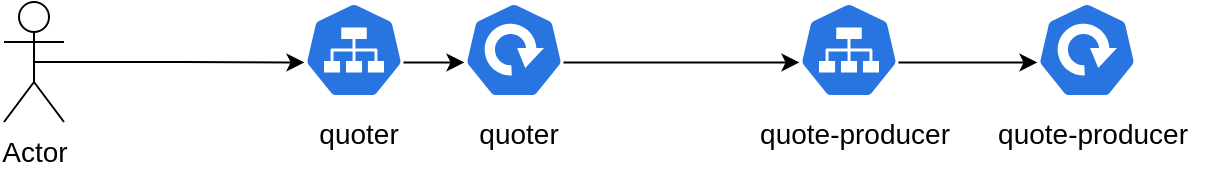 <mxfile version="20.2.7" type="device"><diagram id="UsskBK8pWVyKenuw_RIa" name="Page-1"><mxGraphModel dx="1226" dy="1129" grid="0" gridSize="10" guides="1" tooltips="1" connect="1" arrows="1" fold="1" page="1" pageScale="1" pageWidth="1169" pageHeight="827" math="0" shadow="0"><root><mxCell id="0"/><mxCell id="1" parent="0"/><mxCell id="cwfc2bNWTaFjf5w9--eq-19" style="edgeStyle=orthogonalEdgeStyle;rounded=0;orthogonalLoop=1;jettySize=auto;html=1;exitX=0.5;exitY=0.5;exitDx=0;exitDy=0;exitPerimeter=0;entryX=0.005;entryY=0.63;entryDx=0;entryDy=0;entryPerimeter=0;fontSize=14;" edge="1" parent="1" source="cwfc2bNWTaFjf5w9--eq-1" target="cwfc2bNWTaFjf5w9--eq-2"><mxGeometry relative="1" as="geometry"/></mxCell><mxCell id="cwfc2bNWTaFjf5w9--eq-1" value="Actor" style="shape=umlActor;verticalLabelPosition=bottom;verticalAlign=top;html=1;outlineConnect=0;fontSize=14;" vertex="1" parent="1"><mxGeometry x="273" y="219" width="30" height="60" as="geometry"/></mxCell><mxCell id="cwfc2bNWTaFjf5w9--eq-10" value="" style="group;fontSize=14;" vertex="1" connectable="0" parent="1"><mxGeometry x="765" y="219" width="111" height="80" as="geometry"/></mxCell><mxCell id="cwfc2bNWTaFjf5w9--eq-7" value="" style="sketch=0;html=1;dashed=0;whitespace=wrap;fillColor=#2875E2;strokeColor=#ffffff;points=[[0.005,0.63,0],[0.1,0.2,0],[0.9,0.2,0],[0.5,0,0],[0.995,0.63,0],[0.72,0.99,0],[0.5,1,0],[0.28,0.99,0]];shape=mxgraph.kubernetes.icon;prIcon=deploy;fontSize=14;" vertex="1" parent="cwfc2bNWTaFjf5w9--eq-10"><mxGeometry x="24.5" width="50" height="48" as="geometry"/></mxCell><mxCell id="cwfc2bNWTaFjf5w9--eq-9" value="quote-producer" style="text;html=1;align=center;verticalAlign=middle;resizable=0;points=[];autosize=1;strokeColor=none;fillColor=none;fontSize=14;" vertex="1" parent="cwfc2bNWTaFjf5w9--eq-10"><mxGeometry x="-5" y="51" width="113" height="29" as="geometry"/></mxCell><mxCell id="cwfc2bNWTaFjf5w9--eq-11" value="" style="group;fontSize=14;" vertex="1" connectable="0" parent="1"><mxGeometry x="646" y="219" width="111" height="80" as="geometry"/></mxCell><mxCell id="cwfc2bNWTaFjf5w9--eq-6" value="" style="sketch=0;html=1;dashed=0;whitespace=wrap;fillColor=#2875E2;strokeColor=#ffffff;points=[[0.005,0.63,0],[0.1,0.2,0],[0.9,0.2,0],[0.5,0,0],[0.995,0.63,0],[0.72,0.99,0],[0.5,1,0],[0.28,0.99,0]];shape=mxgraph.kubernetes.icon;prIcon=svc;fontSize=14;" vertex="1" parent="cwfc2bNWTaFjf5w9--eq-11"><mxGeometry x="24.5" width="50" height="48" as="geometry"/></mxCell><mxCell id="cwfc2bNWTaFjf5w9--eq-8" value="quote-producer" style="text;html=1;align=center;verticalAlign=middle;resizable=0;points=[];autosize=1;strokeColor=none;fillColor=none;fontSize=14;" vertex="1" parent="cwfc2bNWTaFjf5w9--eq-11"><mxGeometry x="-5" y="51" width="113" height="29" as="geometry"/></mxCell><mxCell id="cwfc2bNWTaFjf5w9--eq-12" value="" style="group;fontSize=14;" vertex="1" connectable="0" parent="1"><mxGeometry x="502" y="219" width="58" height="80" as="geometry"/></mxCell><mxCell id="cwfc2bNWTaFjf5w9--eq-3" value="" style="sketch=0;html=1;dashed=0;whitespace=wrap;fillColor=#2875E2;strokeColor=#ffffff;points=[[0.005,0.63,0],[0.1,0.2,0],[0.9,0.2,0],[0.5,0,0],[0.995,0.63,0],[0.72,0.99,0],[0.5,1,0],[0.28,0.99,0]];shape=mxgraph.kubernetes.icon;prIcon=deploy;fontSize=14;" vertex="1" parent="cwfc2bNWTaFjf5w9--eq-12"><mxGeometry x="1" width="50" height="48" as="geometry"/></mxCell><mxCell id="cwfc2bNWTaFjf5w9--eq-5" value="quoter" style="text;html=1;align=center;verticalAlign=middle;resizable=0;points=[];autosize=1;strokeColor=none;fillColor=none;fontSize=14;" vertex="1" parent="cwfc2bNWTaFjf5w9--eq-12"><mxGeometry x="-1" y="51" width="58" height="29" as="geometry"/></mxCell><mxCell id="cwfc2bNWTaFjf5w9--eq-13" value="" style="group;fontSize=14;" vertex="1" connectable="0" parent="1"><mxGeometry x="422" y="219" width="58" height="80" as="geometry"/></mxCell><mxCell id="cwfc2bNWTaFjf5w9--eq-2" value="" style="sketch=0;html=1;dashed=0;whitespace=wrap;fillColor=#2875E2;strokeColor=#ffffff;points=[[0.005,0.63,0],[0.1,0.2,0],[0.9,0.2,0],[0.5,0,0],[0.995,0.63,0],[0.72,0.99,0],[0.5,1,0],[0.28,0.99,0]];shape=mxgraph.kubernetes.icon;prIcon=svc;fontSize=14;" vertex="1" parent="cwfc2bNWTaFjf5w9--eq-13"><mxGeometry x="1" width="50" height="48" as="geometry"/></mxCell><mxCell id="cwfc2bNWTaFjf5w9--eq-4" value="quoter" style="text;html=1;align=center;verticalAlign=middle;resizable=0;points=[];autosize=1;strokeColor=none;fillColor=none;fontSize=14;" vertex="1" parent="cwfc2bNWTaFjf5w9--eq-13"><mxGeometry x="-1" y="51" width="58" height="29" as="geometry"/></mxCell><mxCell id="cwfc2bNWTaFjf5w9--eq-14" style="edgeStyle=orthogonalEdgeStyle;rounded=0;orthogonalLoop=1;jettySize=auto;html=1;exitX=0.995;exitY=0.63;exitDx=0;exitDy=0;exitPerimeter=0;entryX=0.005;entryY=0.63;entryDx=0;entryDy=0;entryPerimeter=0;fontSize=14;" edge="1" parent="1" source="cwfc2bNWTaFjf5w9--eq-2" target="cwfc2bNWTaFjf5w9--eq-3"><mxGeometry relative="1" as="geometry"/></mxCell><mxCell id="cwfc2bNWTaFjf5w9--eq-17" style="edgeStyle=orthogonalEdgeStyle;rounded=0;orthogonalLoop=1;jettySize=auto;html=1;exitX=0.995;exitY=0.63;exitDx=0;exitDy=0;exitPerimeter=0;entryX=0.005;entryY=0.63;entryDx=0;entryDy=0;entryPerimeter=0;fontSize=14;" edge="1" parent="1" source="cwfc2bNWTaFjf5w9--eq-3" target="cwfc2bNWTaFjf5w9--eq-6"><mxGeometry relative="1" as="geometry"/></mxCell><mxCell id="cwfc2bNWTaFjf5w9--eq-18" style="edgeStyle=orthogonalEdgeStyle;rounded=0;orthogonalLoop=1;jettySize=auto;html=1;exitX=0.995;exitY=0.63;exitDx=0;exitDy=0;exitPerimeter=0;entryX=0.005;entryY=0.63;entryDx=0;entryDy=0;entryPerimeter=0;fontSize=14;" edge="1" parent="1" source="cwfc2bNWTaFjf5w9--eq-6" target="cwfc2bNWTaFjf5w9--eq-7"><mxGeometry relative="1" as="geometry"/></mxCell></root></mxGraphModel></diagram></mxfile>